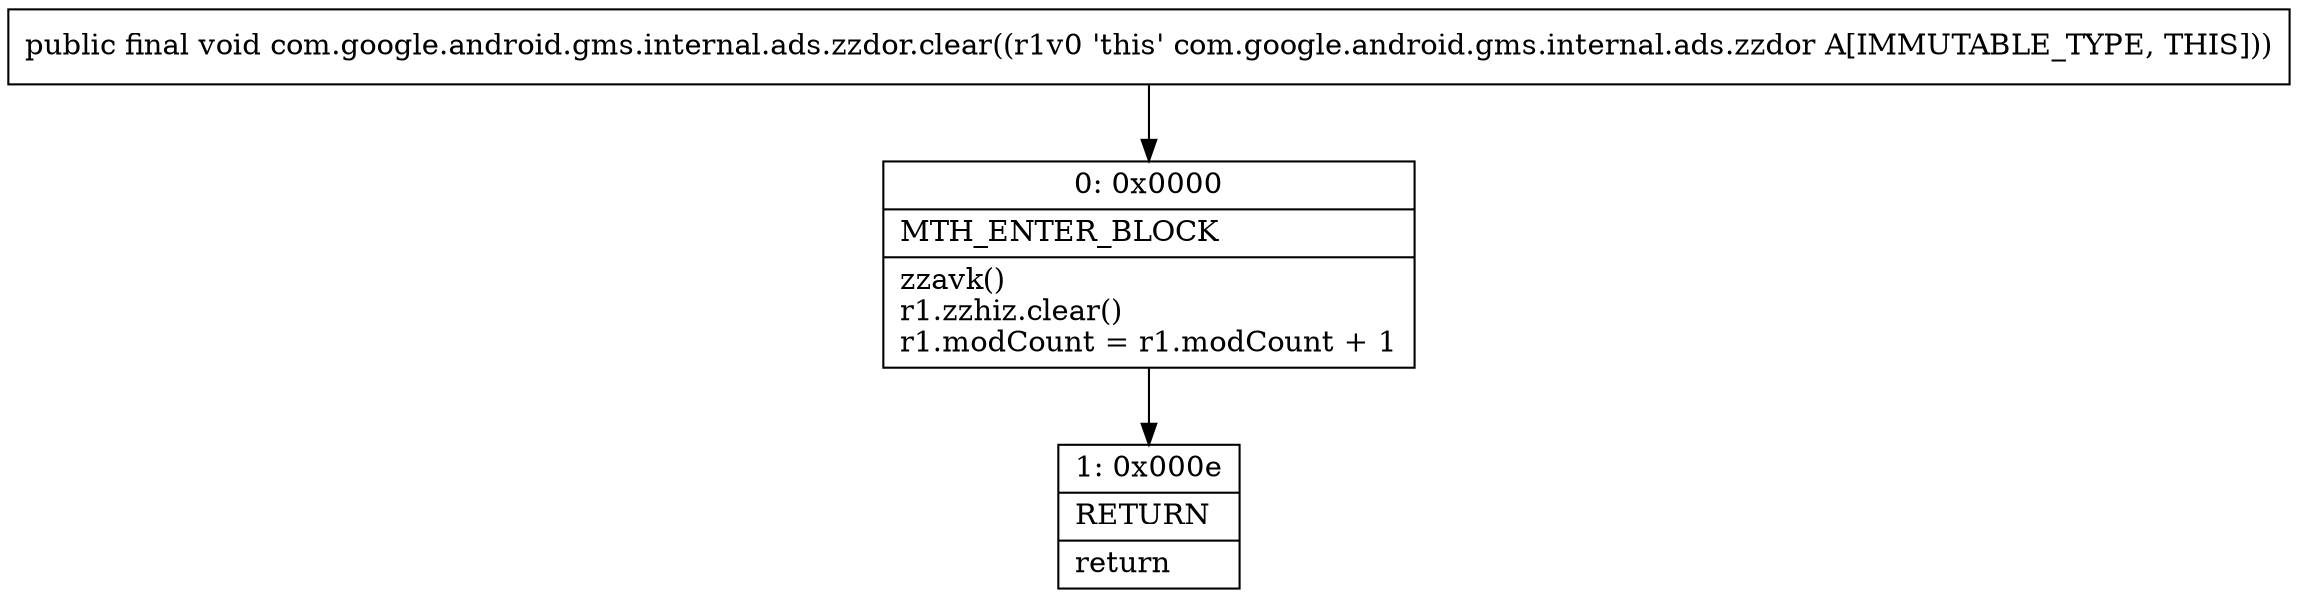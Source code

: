 digraph "CFG forcom.google.android.gms.internal.ads.zzdor.clear()V" {
Node_0 [shape=record,label="{0\:\ 0x0000|MTH_ENTER_BLOCK\l|zzavk()\lr1.zzhiz.clear()\lr1.modCount = r1.modCount + 1\l}"];
Node_1 [shape=record,label="{1\:\ 0x000e|RETURN\l|return\l}"];
MethodNode[shape=record,label="{public final void com.google.android.gms.internal.ads.zzdor.clear((r1v0 'this' com.google.android.gms.internal.ads.zzdor A[IMMUTABLE_TYPE, THIS])) }"];
MethodNode -> Node_0;
Node_0 -> Node_1;
}

